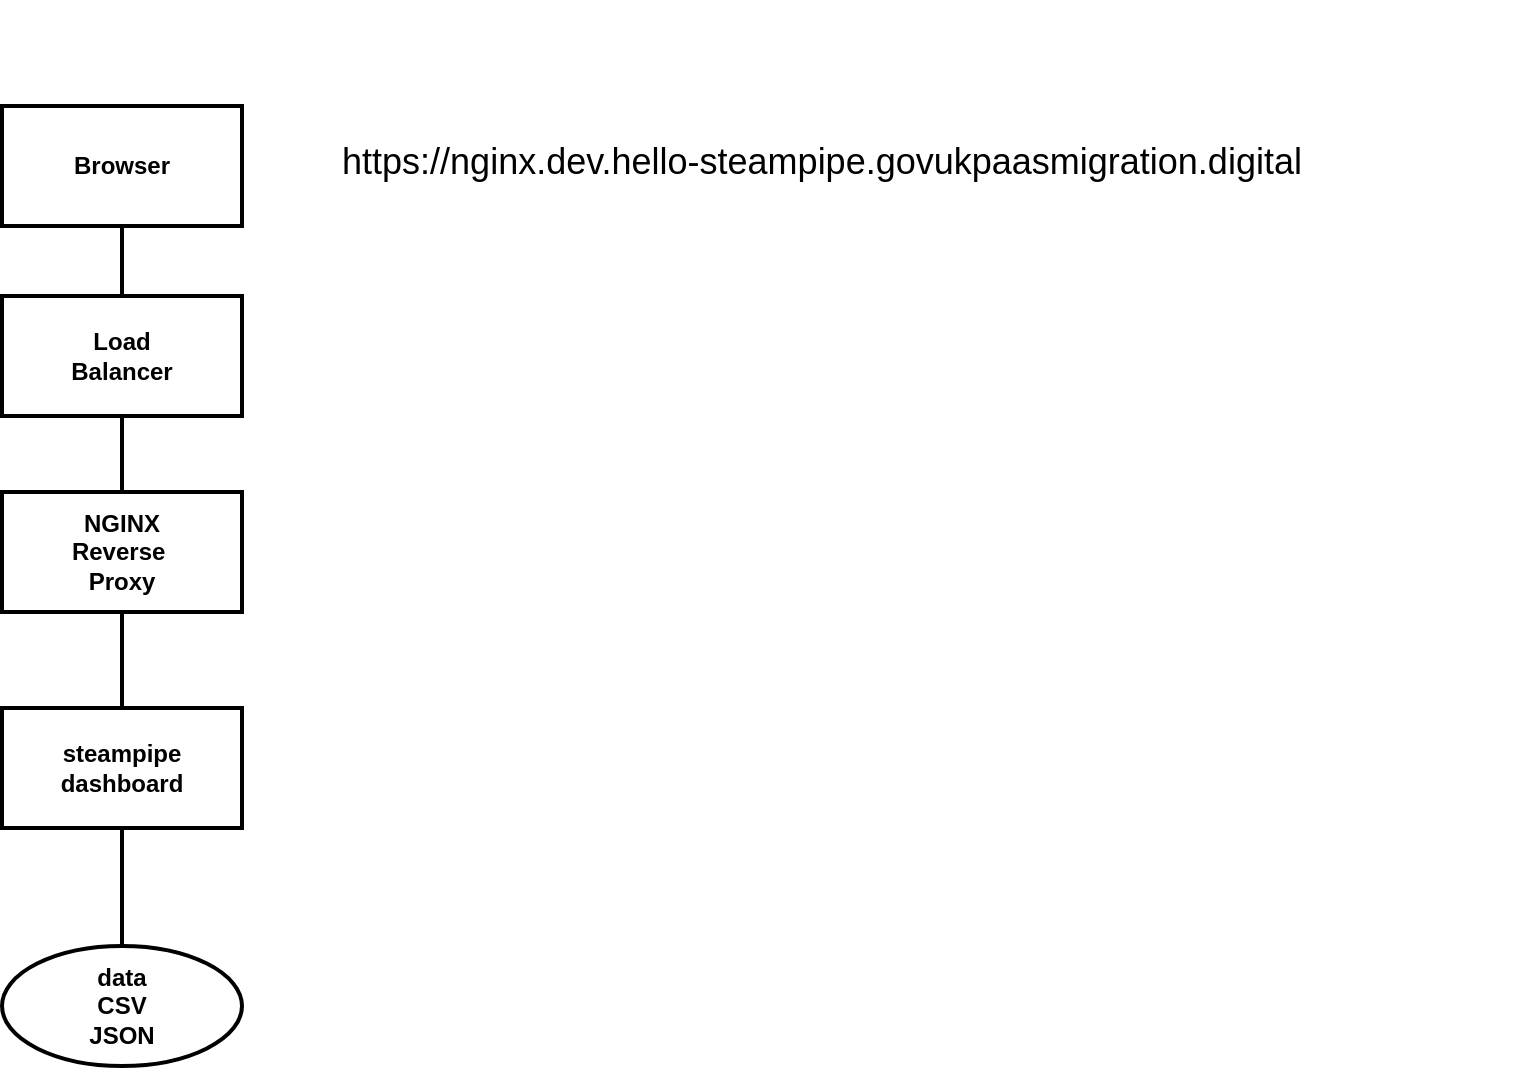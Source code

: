<mxfile version="20.3.0" type="device"><diagram id="-SAA-5a1xysydqWE7RnW" name="OVERVIEW"><mxGraphModel dx="1106" dy="852" grid="0" gridSize="10" guides="1" tooltips="1" connect="1" arrows="1" fold="1" page="1" pageScale="1" pageWidth="1169" pageHeight="827" math="0" shadow="0"><root><mxCell id="0"/><mxCell id="1" parent="0"/><mxCell id="nq051alKK67paOyyQnzX-3" value="" style="rounded=0;orthogonalLoop=1;jettySize=auto;html=1;strokeWidth=2;endArrow=none;endFill=0;" edge="1" parent="1" source="nq051alKK67paOyyQnzX-1" target="nq051alKK67paOyyQnzX-2"><mxGeometry relative="1" as="geometry"/></mxCell><mxCell id="nq051alKK67paOyyQnzX-1" value="Browser" style="rounded=0;whiteSpace=wrap;html=1;fontStyle=1;strokeWidth=2;" vertex="1" parent="1"><mxGeometry x="153" y="197" width="120" height="60" as="geometry"/></mxCell><mxCell id="nq051alKK67paOyyQnzX-7" value="" style="rounded=0;orthogonalLoop=1;jettySize=auto;html=1;strokeWidth=2;endArrow=none;endFill=0;" edge="1" parent="1" source="nq051alKK67paOyyQnzX-2" target="nq051alKK67paOyyQnzX-6"><mxGeometry relative="1" as="geometry"/></mxCell><mxCell id="nq051alKK67paOyyQnzX-2" value="Load&lt;br&gt;Balancer" style="rounded=0;whiteSpace=wrap;html=1;fontStyle=1;strokeWidth=2;" vertex="1" parent="1"><mxGeometry x="153" y="292" width="120" height="60" as="geometry"/></mxCell><mxCell id="nq051alKK67paOyyQnzX-9" value="" style="rounded=0;orthogonalLoop=1;jettySize=auto;html=1;strokeWidth=2;endArrow=none;endFill=0;" edge="1" parent="1" source="nq051alKK67paOyyQnzX-6" target="nq051alKK67paOyyQnzX-8"><mxGeometry relative="1" as="geometry"/></mxCell><mxCell id="nq051alKK67paOyyQnzX-6" value="NGINX&lt;br&gt;Reverse&amp;nbsp;&lt;br&gt;Proxy" style="rounded=0;whiteSpace=wrap;html=1;fontStyle=1;strokeWidth=2;" vertex="1" parent="1"><mxGeometry x="153" y="390" width="120" height="60" as="geometry"/></mxCell><mxCell id="nq051alKK67paOyyQnzX-11" value="" style="rounded=0;orthogonalLoop=1;jettySize=auto;html=1;strokeWidth=2;endArrow=none;endFill=0;" edge="1" parent="1" source="nq051alKK67paOyyQnzX-8" target="nq051alKK67paOyyQnzX-10"><mxGeometry relative="1" as="geometry"/></mxCell><mxCell id="nq051alKK67paOyyQnzX-8" value="steampipe&lt;br&gt;dashboard" style="rounded=0;whiteSpace=wrap;html=1;fontStyle=1;strokeWidth=2;" vertex="1" parent="1"><mxGeometry x="153" y="498" width="120" height="60" as="geometry"/></mxCell><mxCell id="nq051alKK67paOyyQnzX-10" value="data&lt;br&gt;CSV&lt;br&gt;JSON" style="ellipse;whiteSpace=wrap;html=1;rounded=0;fontStyle=1;strokeWidth=2;" vertex="1" parent="1"><mxGeometry x="153" y="617" width="120" height="60" as="geometry"/></mxCell><UserObject label="https://nginx.dev.hello-steampipe.govukpaasmigration.digital" link="https://dashboard:Decommission!!@nginx.dev.hello-steampipe.govukpaasmigration.digital/?group_by=tag&amp;tag=service" id="nq051alKK67paOyyQnzX-12"><mxCell style="text;html=1;strokeColor=none;fillColor=none;align=center;verticalAlign=middle;whiteSpace=wrap;rounded=0;strokeWidth=2;fontSize=18;" vertex="1" parent="1"><mxGeometry x="218" y="144" width="690" height="162" as="geometry"/></mxCell></UserObject></root></mxGraphModel></diagram></mxfile>